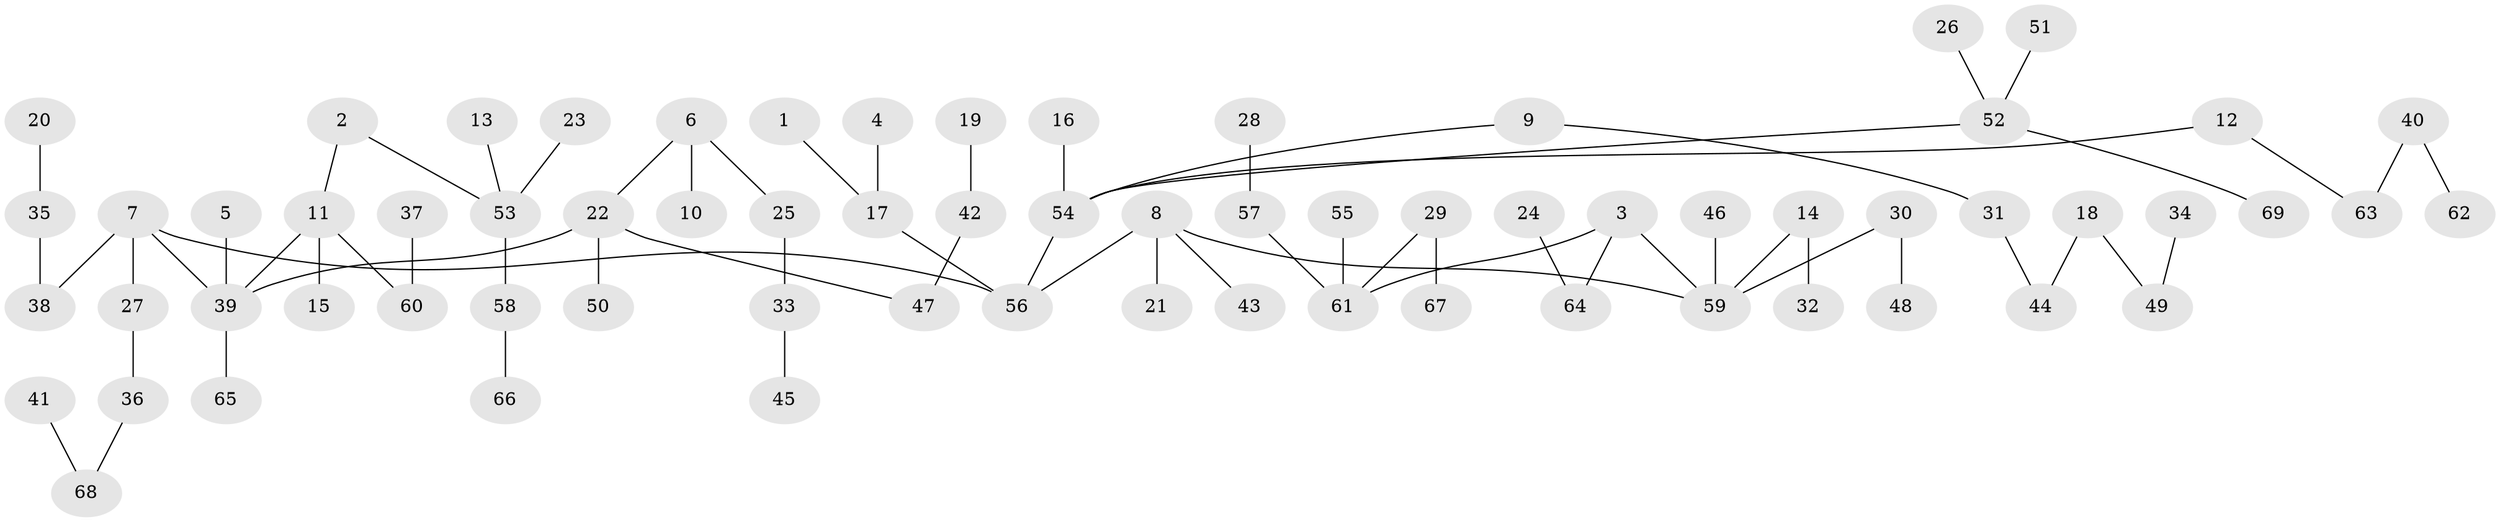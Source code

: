 // original degree distribution, {6: 0.028985507246376812, 5: 0.036231884057971016, 4: 0.028985507246376812, 1: 0.5, 2: 0.2318840579710145, 3: 0.16666666666666666, 7: 0.007246376811594203}
// Generated by graph-tools (version 1.1) at 2025/02/03/09/25 03:02:25]
// undirected, 69 vertices, 68 edges
graph export_dot {
graph [start="1"]
  node [color=gray90,style=filled];
  1;
  2;
  3;
  4;
  5;
  6;
  7;
  8;
  9;
  10;
  11;
  12;
  13;
  14;
  15;
  16;
  17;
  18;
  19;
  20;
  21;
  22;
  23;
  24;
  25;
  26;
  27;
  28;
  29;
  30;
  31;
  32;
  33;
  34;
  35;
  36;
  37;
  38;
  39;
  40;
  41;
  42;
  43;
  44;
  45;
  46;
  47;
  48;
  49;
  50;
  51;
  52;
  53;
  54;
  55;
  56;
  57;
  58;
  59;
  60;
  61;
  62;
  63;
  64;
  65;
  66;
  67;
  68;
  69;
  1 -- 17 [weight=1.0];
  2 -- 11 [weight=1.0];
  2 -- 53 [weight=1.0];
  3 -- 59 [weight=1.0];
  3 -- 61 [weight=1.0];
  3 -- 64 [weight=1.0];
  4 -- 17 [weight=1.0];
  5 -- 39 [weight=1.0];
  6 -- 10 [weight=1.0];
  6 -- 22 [weight=1.0];
  6 -- 25 [weight=1.0];
  7 -- 27 [weight=1.0];
  7 -- 38 [weight=1.0];
  7 -- 39 [weight=1.0];
  7 -- 56 [weight=1.0];
  8 -- 21 [weight=1.0];
  8 -- 43 [weight=1.0];
  8 -- 56 [weight=1.0];
  8 -- 59 [weight=1.0];
  9 -- 31 [weight=1.0];
  9 -- 54 [weight=1.0];
  11 -- 15 [weight=1.0];
  11 -- 39 [weight=1.0];
  11 -- 60 [weight=1.0];
  12 -- 54 [weight=1.0];
  12 -- 63 [weight=1.0];
  13 -- 53 [weight=1.0];
  14 -- 32 [weight=1.0];
  14 -- 59 [weight=1.0];
  16 -- 54 [weight=1.0];
  17 -- 56 [weight=1.0];
  18 -- 44 [weight=1.0];
  18 -- 49 [weight=1.0];
  19 -- 42 [weight=1.0];
  20 -- 35 [weight=1.0];
  22 -- 39 [weight=1.0];
  22 -- 47 [weight=1.0];
  22 -- 50 [weight=1.0];
  23 -- 53 [weight=1.0];
  24 -- 64 [weight=1.0];
  25 -- 33 [weight=1.0];
  26 -- 52 [weight=1.0];
  27 -- 36 [weight=1.0];
  28 -- 57 [weight=1.0];
  29 -- 61 [weight=1.0];
  29 -- 67 [weight=1.0];
  30 -- 48 [weight=1.0];
  30 -- 59 [weight=1.0];
  31 -- 44 [weight=1.0];
  33 -- 45 [weight=1.0];
  34 -- 49 [weight=1.0];
  35 -- 38 [weight=1.0];
  36 -- 68 [weight=1.0];
  37 -- 60 [weight=1.0];
  39 -- 65 [weight=1.0];
  40 -- 62 [weight=1.0];
  40 -- 63 [weight=1.0];
  41 -- 68 [weight=1.0];
  42 -- 47 [weight=1.0];
  46 -- 59 [weight=1.0];
  51 -- 52 [weight=1.0];
  52 -- 54 [weight=1.0];
  52 -- 69 [weight=1.0];
  53 -- 58 [weight=1.0];
  54 -- 56 [weight=1.0];
  55 -- 61 [weight=1.0];
  57 -- 61 [weight=1.0];
  58 -- 66 [weight=1.0];
}
